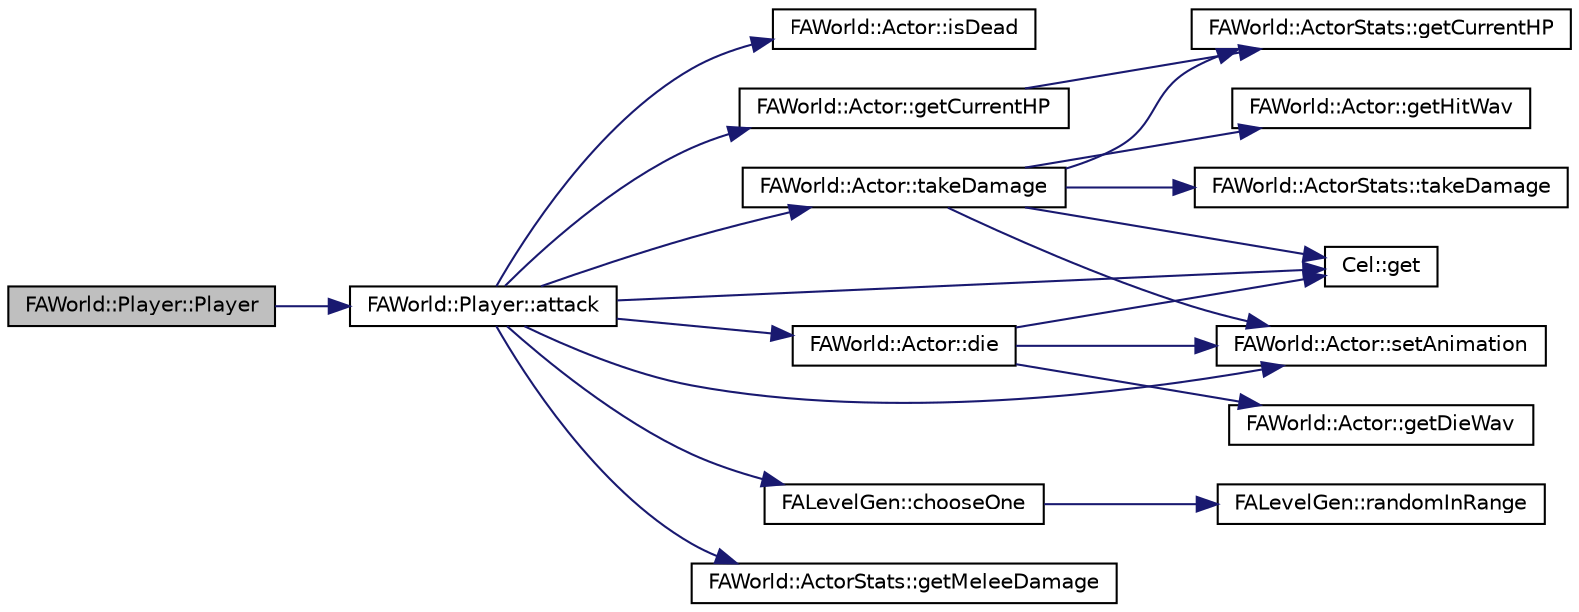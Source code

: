digraph G
{
  edge [fontname="Helvetica",fontsize="10",labelfontname="Helvetica",labelfontsize="10"];
  node [fontname="Helvetica",fontsize="10",shape=record];
  rankdir="LR";
  Node1 [label="FAWorld::Player::Player",height=0.2,width=0.4,color="black", fillcolor="grey75", style="filled" fontcolor="black"];
  Node1 -> Node2 [color="midnightblue",fontsize="10",style="solid",fontname="Helvetica"];
  Node2 [label="FAWorld::Player::attack",height=0.2,width=0.4,color="black", fillcolor="white", style="filled",URL="$class_f_a_world_1_1_player.html#aa4da592bd7d2a7523212fe7ba91b4861"];
  Node2 -> Node3 [color="midnightblue",fontsize="10",style="solid",fontname="Helvetica"];
  Node3 [label="FAWorld::Actor::isDead",height=0.2,width=0.4,color="black", fillcolor="white", style="filled",URL="$class_f_a_world_1_1_actor.html#a13d3e583e0c9018af8482d0f3623748d"];
  Node2 -> Node4 [color="midnightblue",fontsize="10",style="solid",fontname="Helvetica"];
  Node4 [label="Cel::get",height=0.2,width=0.4,color="black", fillcolor="white", style="filled",URL="$namespace_cel.html#a4e01b99470fde6ba49817d25dc1e2bc6"];
  Node2 -> Node5 [color="midnightblue",fontsize="10",style="solid",fontname="Helvetica"];
  Node5 [label="FALevelGen::chooseOne",height=0.2,width=0.4,color="black", fillcolor="white", style="filled",URL="$namespace_f_a_level_gen.html#a9a5e4ea8044e59b4b5e21115e04d4e9a"];
  Node5 -> Node6 [color="midnightblue",fontsize="10",style="solid",fontname="Helvetica"];
  Node6 [label="FALevelGen::randomInRange",height=0.2,width=0.4,color="black", fillcolor="white", style="filled",URL="$namespace_f_a_level_gen.html#a0374e2ca497149c811dbc135899a5db7"];
  Node2 -> Node7 [color="midnightblue",fontsize="10",style="solid",fontname="Helvetica"];
  Node7 [label="FAWorld::Actor::takeDamage",height=0.2,width=0.4,color="black", fillcolor="white", style="filled",URL="$class_f_a_world_1_1_actor.html#a45131c266364a071e5e36dba66bdf38a"];
  Node7 -> Node8 [color="midnightblue",fontsize="10",style="solid",fontname="Helvetica"];
  Node8 [label="FAWorld::ActorStats::takeDamage",height=0.2,width=0.4,color="black", fillcolor="white", style="filled",URL="$class_f_a_world_1_1_actor_stats.html#a5488e256064e76fc84528fd698593b05"];
  Node7 -> Node9 [color="midnightblue",fontsize="10",style="solid",fontname="Helvetica"];
  Node9 [label="FAWorld::ActorStats::getCurrentHP",height=0.2,width=0.4,color="black", fillcolor="white", style="filled",URL="$class_f_a_world_1_1_actor_stats.html#a9ef9d7f0ab086d8a3964968b53bc5852"];
  Node7 -> Node4 [color="midnightblue",fontsize="10",style="solid",fontname="Helvetica"];
  Node7 -> Node10 [color="midnightblue",fontsize="10",style="solid",fontname="Helvetica"];
  Node10 [label="FAWorld::Actor::getHitWav",height=0.2,width=0.4,color="black", fillcolor="white", style="filled",URL="$class_f_a_world_1_1_actor.html#ad877a8196a376ed0d728fd548e7e5171"];
  Node7 -> Node11 [color="midnightblue",fontsize="10",style="solid",fontname="Helvetica"];
  Node11 [label="FAWorld::Actor::setAnimation",height=0.2,width=0.4,color="black", fillcolor="white", style="filled",URL="$class_f_a_world_1_1_actor.html#a00af1cf4ccaf76a3cf84dc7ec5ba3390"];
  Node2 -> Node12 [color="midnightblue",fontsize="10",style="solid",fontname="Helvetica"];
  Node12 [label="FAWorld::ActorStats::getMeleeDamage",height=0.2,width=0.4,color="black", fillcolor="white", style="filled",URL="$class_f_a_world_1_1_actor_stats.html#a64e8e016ab28ecfdb732979c1a14be3a"];
  Node2 -> Node13 [color="midnightblue",fontsize="10",style="solid",fontname="Helvetica"];
  Node13 [label="FAWorld::Actor::getCurrentHP",height=0.2,width=0.4,color="black", fillcolor="white", style="filled",URL="$class_f_a_world_1_1_actor.html#a4a999f531e5704c6bc6c2c8eb358b3de"];
  Node13 -> Node9 [color="midnightblue",fontsize="10",style="solid",fontname="Helvetica"];
  Node2 -> Node14 [color="midnightblue",fontsize="10",style="solid",fontname="Helvetica"];
  Node14 [label="FAWorld::Actor::die",height=0.2,width=0.4,color="black", fillcolor="white", style="filled",URL="$class_f_a_world_1_1_actor.html#a5cc6f4f374e31c0a21d0f60ef6f1eb0a"];
  Node14 -> Node11 [color="midnightblue",fontsize="10",style="solid",fontname="Helvetica"];
  Node14 -> Node4 [color="midnightblue",fontsize="10",style="solid",fontname="Helvetica"];
  Node14 -> Node15 [color="midnightblue",fontsize="10",style="solid",fontname="Helvetica"];
  Node15 [label="FAWorld::Actor::getDieWav",height=0.2,width=0.4,color="black", fillcolor="white", style="filled",URL="$class_f_a_world_1_1_actor.html#aa6234a4667ea2574d192619e786812e4"];
  Node2 -> Node11 [color="midnightblue",fontsize="10",style="solid",fontname="Helvetica"];
}
